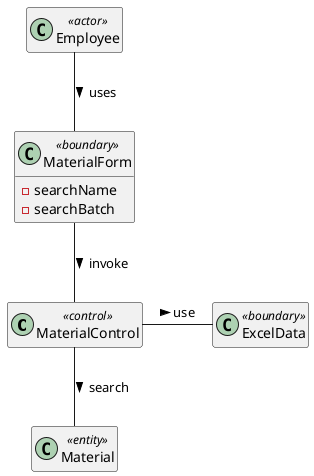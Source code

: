 @startuml
hide empty members

class MaterialControl <<control>>
class MaterialForm <<boundary>> {
- searchName
- searchBatch
}

class Employee <<actor>>

class Material <<entity>>

class ExcelData <<boundary>>


Employee -down- MaterialForm : uses >
MaterialForm -down- MaterialControl : invoke >
MaterialControl -down- Material : search >
MaterialControl - ExcelData : use >

@enduml